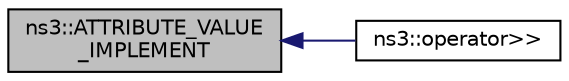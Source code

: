 digraph "ns3::ATTRIBUTE_VALUE_IMPLEMENT"
{
  edge [fontname="Helvetica",fontsize="10",labelfontname="Helvetica",labelfontsize="10"];
  node [fontname="Helvetica",fontsize="10",shape=record];
  rankdir="LR";
  Node1 [label="ns3::ATTRIBUTE_VALUE\l_IMPLEMENT",height=0.2,width=0.4,color="black", fillcolor="grey75", style="filled", fontcolor="black"];
  Node1 -> Node2 [dir="back",color="midnightblue",fontsize="10",style="solid"];
  Node2 [label="ns3::operator\>\>",height=0.2,width=0.4,color="black", fillcolor="white", style="filled",URL="$d9/d7d/group__time.html#ga9232f6c8d5d3fa355217b0874291054b",tooltip="Time input streamer. "];
}
